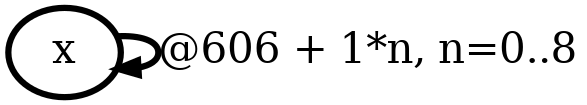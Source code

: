 digraph G {
        node [style=rounded, penwidth=3, fontsize=20, shape=oval];
        "x" -> "x" [label="@606 + 1*n, n=0..8", color=black,arrowsize=1,style=bold,penwidth=3,fontsize=20];
}
